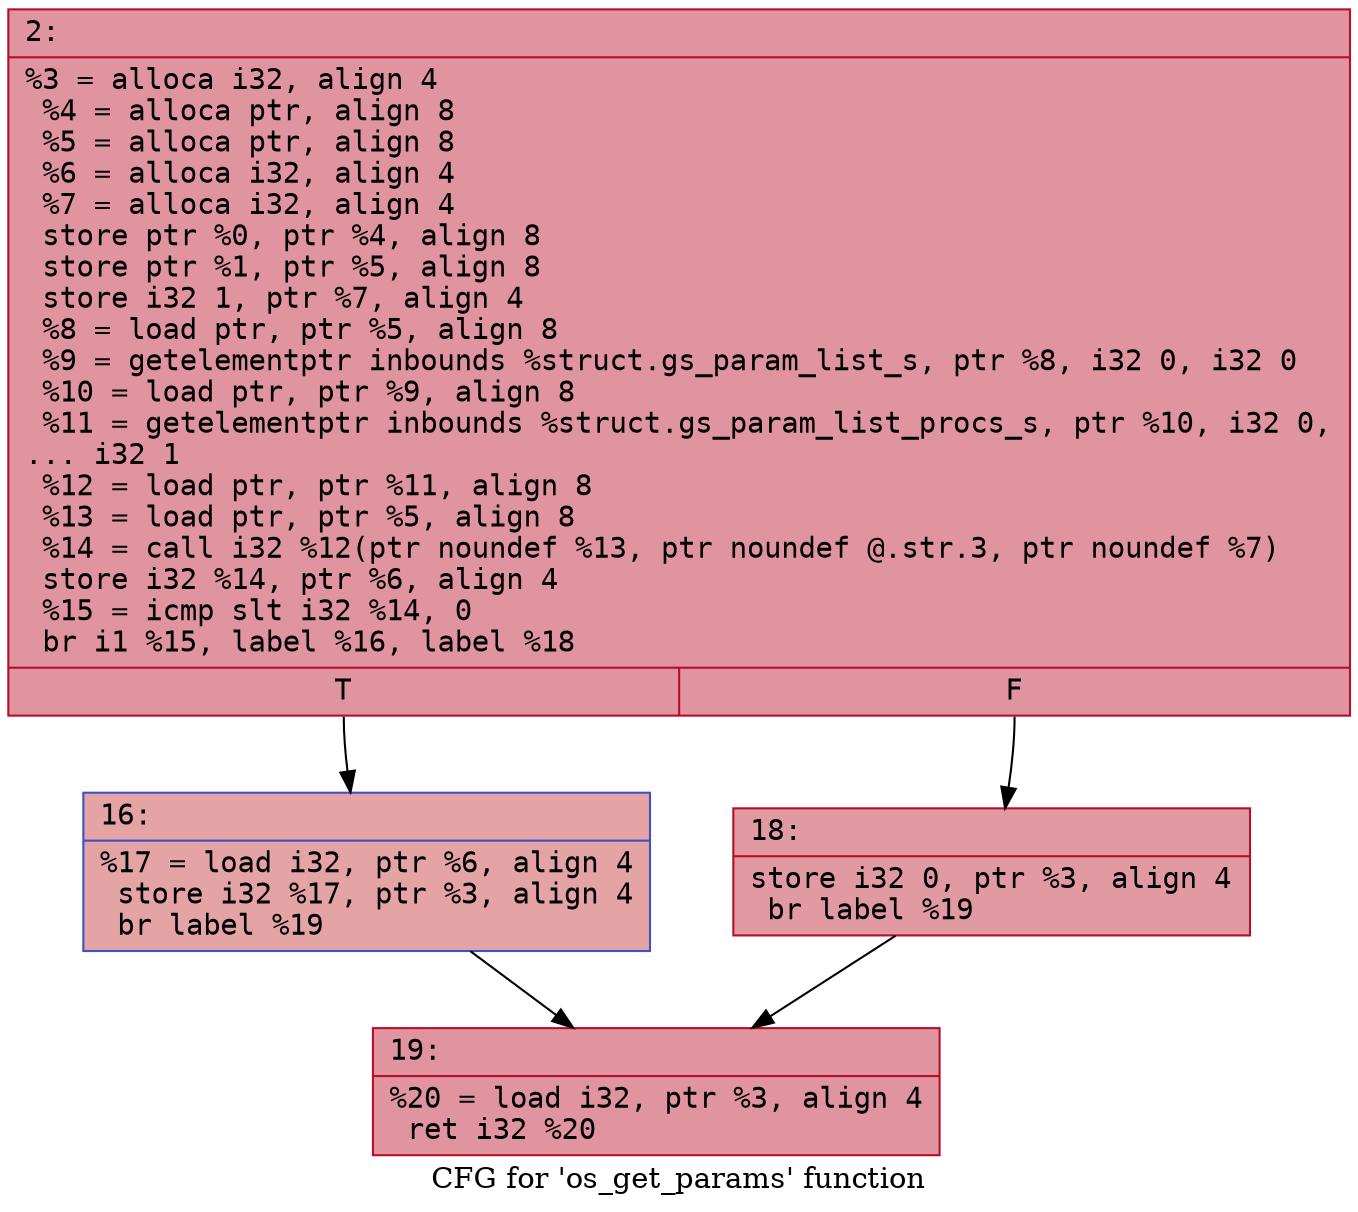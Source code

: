 digraph "CFG for 'os_get_params' function" {
	label="CFG for 'os_get_params' function";

	Node0x60000199e710 [shape=record,color="#b70d28ff", style=filled, fillcolor="#b70d2870" fontname="Courier",label="{2:\l|  %3 = alloca i32, align 4\l  %4 = alloca ptr, align 8\l  %5 = alloca ptr, align 8\l  %6 = alloca i32, align 4\l  %7 = alloca i32, align 4\l  store ptr %0, ptr %4, align 8\l  store ptr %1, ptr %5, align 8\l  store i32 1, ptr %7, align 4\l  %8 = load ptr, ptr %5, align 8\l  %9 = getelementptr inbounds %struct.gs_param_list_s, ptr %8, i32 0, i32 0\l  %10 = load ptr, ptr %9, align 8\l  %11 = getelementptr inbounds %struct.gs_param_list_procs_s, ptr %10, i32 0,\l... i32 1\l  %12 = load ptr, ptr %11, align 8\l  %13 = load ptr, ptr %5, align 8\l  %14 = call i32 %12(ptr noundef %13, ptr noundef @.str.3, ptr noundef %7)\l  store i32 %14, ptr %6, align 4\l  %15 = icmp slt i32 %14, 0\l  br i1 %15, label %16, label %18\l|{<s0>T|<s1>F}}"];
	Node0x60000199e710:s0 -> Node0x60000199e760[tooltip="2 -> 16\nProbability 37.50%" ];
	Node0x60000199e710:s1 -> Node0x60000199e7b0[tooltip="2 -> 18\nProbability 62.50%" ];
	Node0x60000199e760 [shape=record,color="#3d50c3ff", style=filled, fillcolor="#c32e3170" fontname="Courier",label="{16:\l|  %17 = load i32, ptr %6, align 4\l  store i32 %17, ptr %3, align 4\l  br label %19\l}"];
	Node0x60000199e760 -> Node0x60000199e800[tooltip="16 -> 19\nProbability 100.00%" ];
	Node0x60000199e7b0 [shape=record,color="#b70d28ff", style=filled, fillcolor="#bb1b2c70" fontname="Courier",label="{18:\l|  store i32 0, ptr %3, align 4\l  br label %19\l}"];
	Node0x60000199e7b0 -> Node0x60000199e800[tooltip="18 -> 19\nProbability 100.00%" ];
	Node0x60000199e800 [shape=record,color="#b70d28ff", style=filled, fillcolor="#b70d2870" fontname="Courier",label="{19:\l|  %20 = load i32, ptr %3, align 4\l  ret i32 %20\l}"];
}
